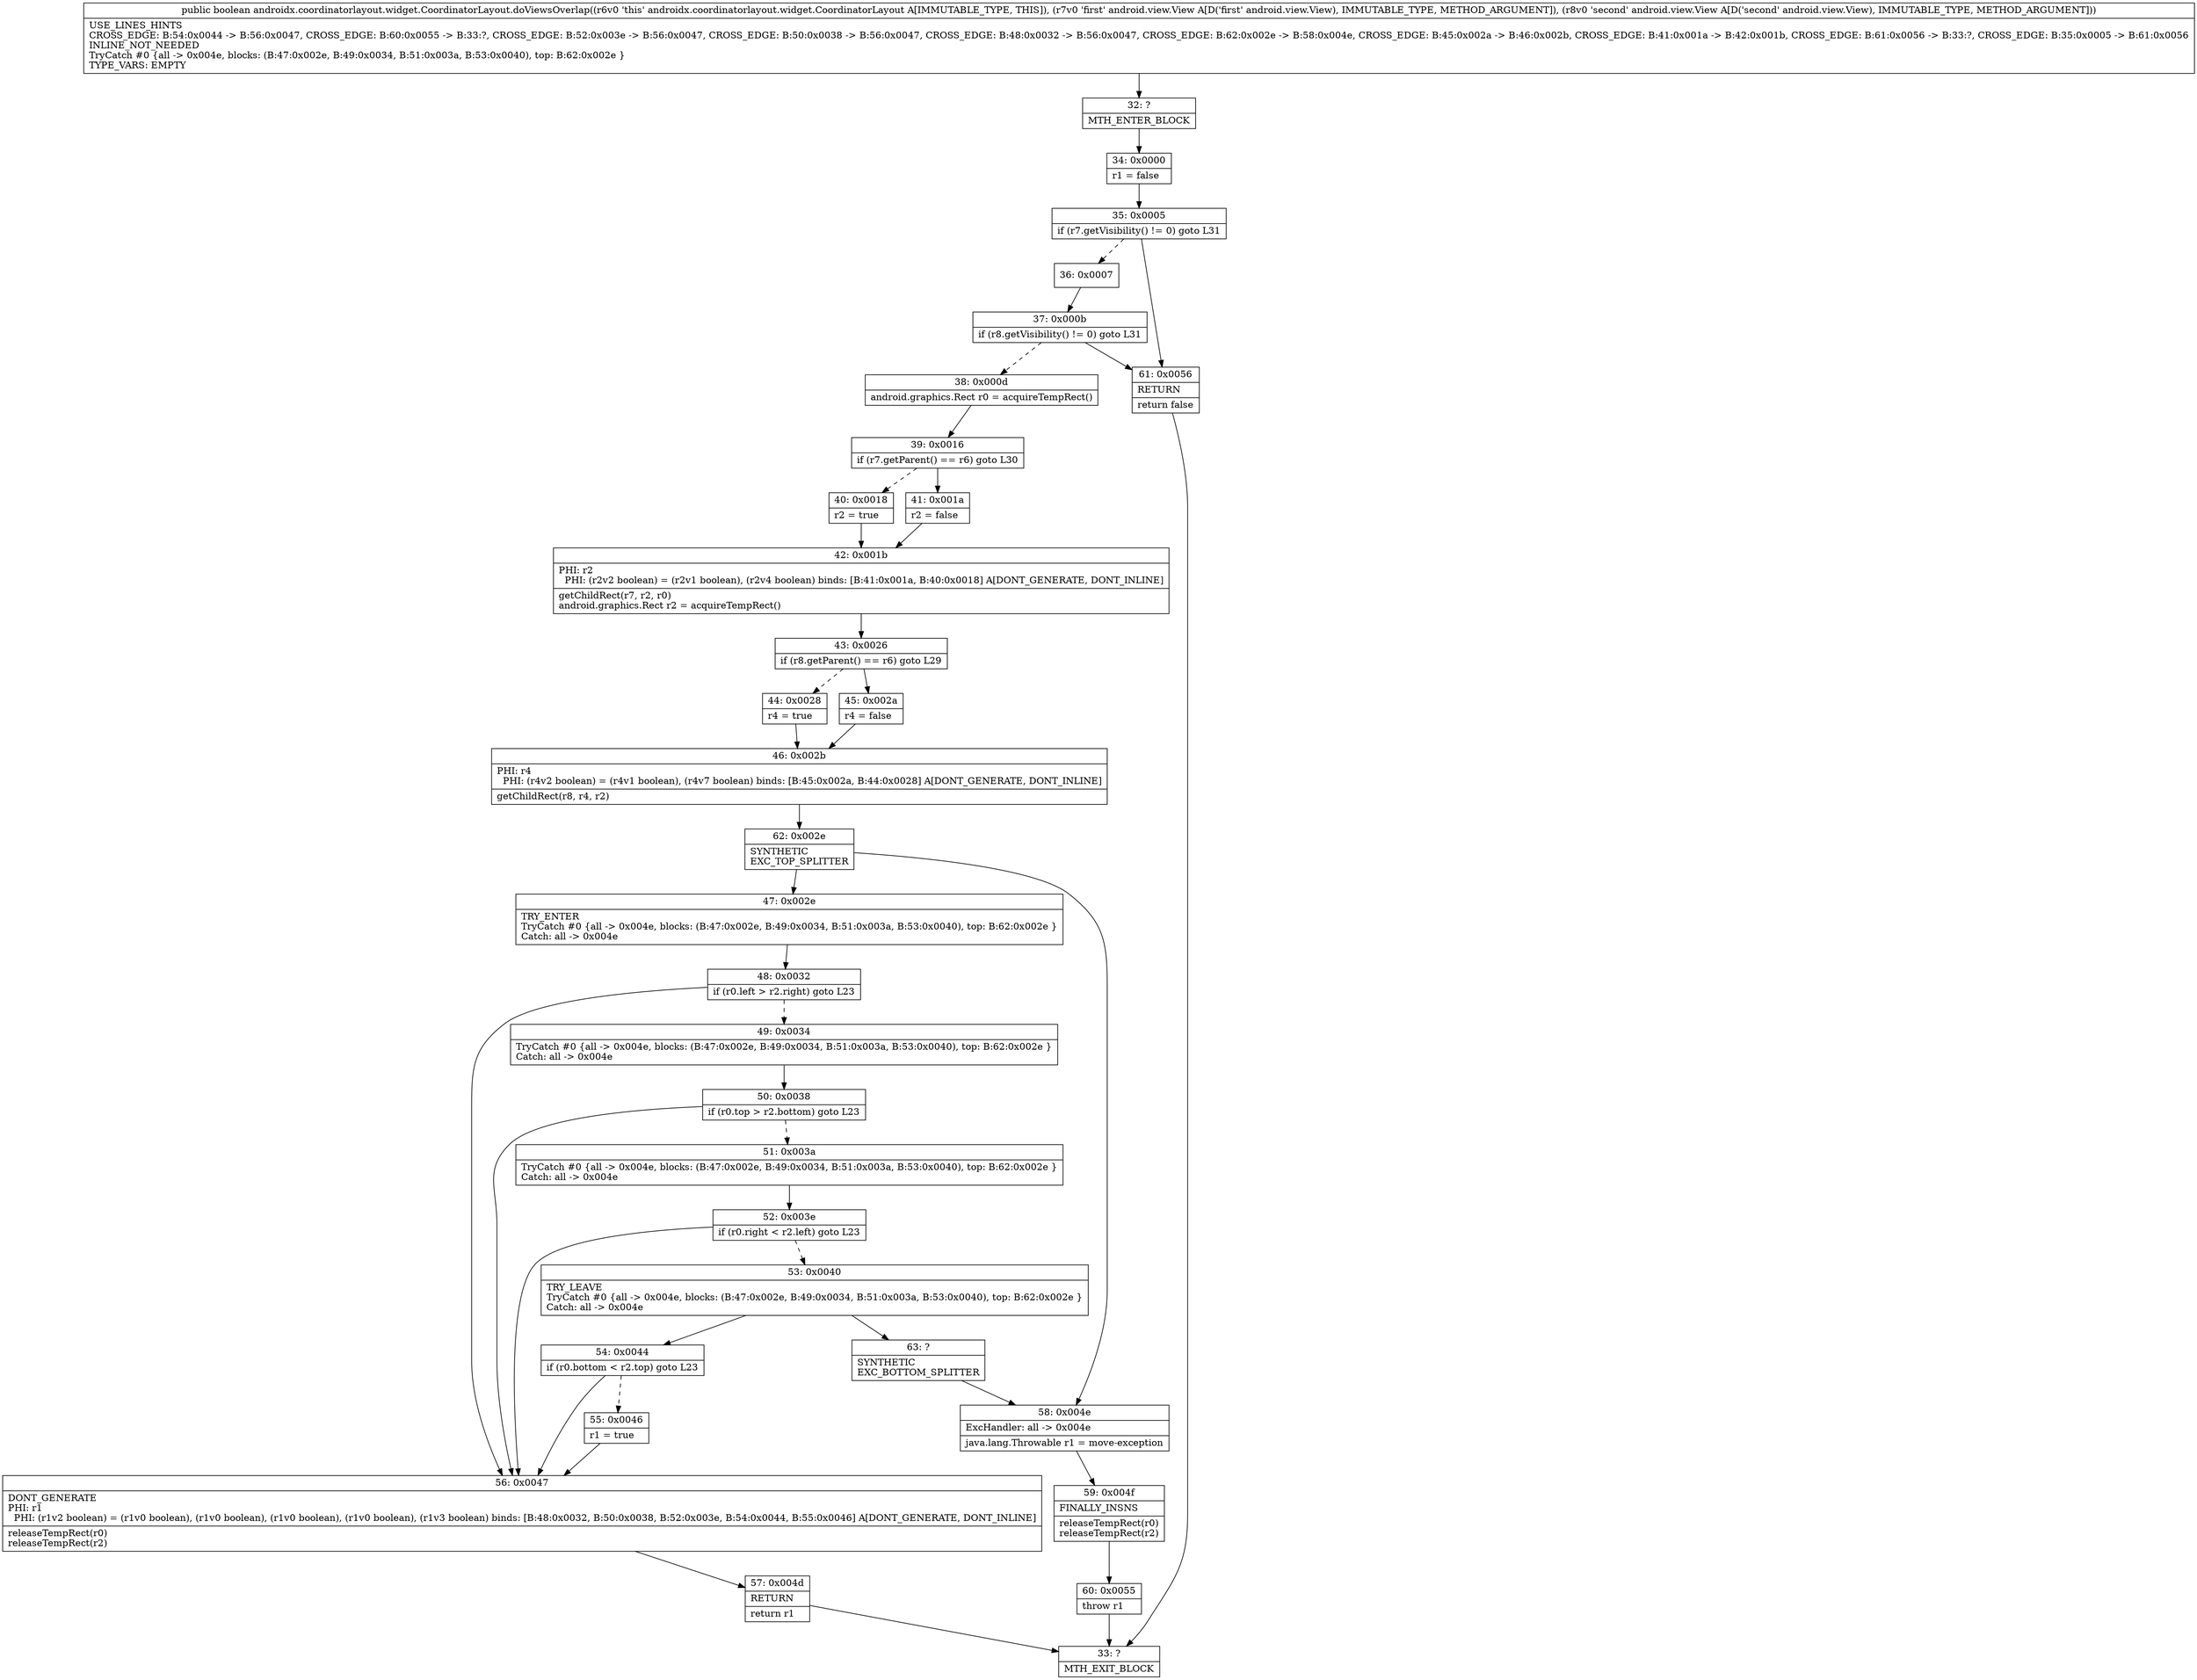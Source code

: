 digraph "CFG forandroidx.coordinatorlayout.widget.CoordinatorLayout.doViewsOverlap(Landroid\/view\/View;Landroid\/view\/View;)Z" {
Node_32 [shape=record,label="{32\:\ ?|MTH_ENTER_BLOCK\l}"];
Node_34 [shape=record,label="{34\:\ 0x0000|r1 = false\l}"];
Node_35 [shape=record,label="{35\:\ 0x0005|if (r7.getVisibility() != 0) goto L31\l}"];
Node_36 [shape=record,label="{36\:\ 0x0007}"];
Node_37 [shape=record,label="{37\:\ 0x000b|if (r8.getVisibility() != 0) goto L31\l}"];
Node_38 [shape=record,label="{38\:\ 0x000d|android.graphics.Rect r0 = acquireTempRect()\l}"];
Node_39 [shape=record,label="{39\:\ 0x0016|if (r7.getParent() == r6) goto L30\l}"];
Node_40 [shape=record,label="{40\:\ 0x0018|r2 = true\l}"];
Node_42 [shape=record,label="{42\:\ 0x001b|PHI: r2 \l  PHI: (r2v2 boolean) = (r2v1 boolean), (r2v4 boolean) binds: [B:41:0x001a, B:40:0x0018] A[DONT_GENERATE, DONT_INLINE]\l|getChildRect(r7, r2, r0)\landroid.graphics.Rect r2 = acquireTempRect()\l}"];
Node_43 [shape=record,label="{43\:\ 0x0026|if (r8.getParent() == r6) goto L29\l}"];
Node_44 [shape=record,label="{44\:\ 0x0028|r4 = true\l}"];
Node_46 [shape=record,label="{46\:\ 0x002b|PHI: r4 \l  PHI: (r4v2 boolean) = (r4v1 boolean), (r4v7 boolean) binds: [B:45:0x002a, B:44:0x0028] A[DONT_GENERATE, DONT_INLINE]\l|getChildRect(r8, r4, r2)\l}"];
Node_62 [shape=record,label="{62\:\ 0x002e|SYNTHETIC\lEXC_TOP_SPLITTER\l}"];
Node_47 [shape=record,label="{47\:\ 0x002e|TRY_ENTER\lTryCatch #0 \{all \-\> 0x004e, blocks: (B:47:0x002e, B:49:0x0034, B:51:0x003a, B:53:0x0040), top: B:62:0x002e \}\lCatch: all \-\> 0x004e\l}"];
Node_48 [shape=record,label="{48\:\ 0x0032|if (r0.left \> r2.right) goto L23\l}"];
Node_49 [shape=record,label="{49\:\ 0x0034|TryCatch #0 \{all \-\> 0x004e, blocks: (B:47:0x002e, B:49:0x0034, B:51:0x003a, B:53:0x0040), top: B:62:0x002e \}\lCatch: all \-\> 0x004e\l}"];
Node_50 [shape=record,label="{50\:\ 0x0038|if (r0.top \> r2.bottom) goto L23\l}"];
Node_51 [shape=record,label="{51\:\ 0x003a|TryCatch #0 \{all \-\> 0x004e, blocks: (B:47:0x002e, B:49:0x0034, B:51:0x003a, B:53:0x0040), top: B:62:0x002e \}\lCatch: all \-\> 0x004e\l}"];
Node_52 [shape=record,label="{52\:\ 0x003e|if (r0.right \< r2.left) goto L23\l}"];
Node_53 [shape=record,label="{53\:\ 0x0040|TRY_LEAVE\lTryCatch #0 \{all \-\> 0x004e, blocks: (B:47:0x002e, B:49:0x0034, B:51:0x003a, B:53:0x0040), top: B:62:0x002e \}\lCatch: all \-\> 0x004e\l}"];
Node_54 [shape=record,label="{54\:\ 0x0044|if (r0.bottom \< r2.top) goto L23\l}"];
Node_55 [shape=record,label="{55\:\ 0x0046|r1 = true\l}"];
Node_63 [shape=record,label="{63\:\ ?|SYNTHETIC\lEXC_BOTTOM_SPLITTER\l}"];
Node_56 [shape=record,label="{56\:\ 0x0047|DONT_GENERATE\lPHI: r1 \l  PHI: (r1v2 boolean) = (r1v0 boolean), (r1v0 boolean), (r1v0 boolean), (r1v0 boolean), (r1v3 boolean) binds: [B:48:0x0032, B:50:0x0038, B:52:0x003e, B:54:0x0044, B:55:0x0046] A[DONT_GENERATE, DONT_INLINE]\l|releaseTempRect(r0)\lreleaseTempRect(r2)\l}"];
Node_57 [shape=record,label="{57\:\ 0x004d|RETURN\l|return r1\l}"];
Node_33 [shape=record,label="{33\:\ ?|MTH_EXIT_BLOCK\l}"];
Node_58 [shape=record,label="{58\:\ 0x004e|ExcHandler: all \-\> 0x004e\l|java.lang.Throwable r1 = move\-exception\l}"];
Node_59 [shape=record,label="{59\:\ 0x004f|FINALLY_INSNS\l|releaseTempRect(r0)\lreleaseTempRect(r2)\l}"];
Node_60 [shape=record,label="{60\:\ 0x0055|throw r1\l}"];
Node_45 [shape=record,label="{45\:\ 0x002a|r4 = false\l}"];
Node_41 [shape=record,label="{41\:\ 0x001a|r2 = false\l}"];
Node_61 [shape=record,label="{61\:\ 0x0056|RETURN\l|return false\l}"];
MethodNode[shape=record,label="{public boolean androidx.coordinatorlayout.widget.CoordinatorLayout.doViewsOverlap((r6v0 'this' androidx.coordinatorlayout.widget.CoordinatorLayout A[IMMUTABLE_TYPE, THIS]), (r7v0 'first' android.view.View A[D('first' android.view.View), IMMUTABLE_TYPE, METHOD_ARGUMENT]), (r8v0 'second' android.view.View A[D('second' android.view.View), IMMUTABLE_TYPE, METHOD_ARGUMENT]))  | USE_LINES_HINTS\lCROSS_EDGE: B:54:0x0044 \-\> B:56:0x0047, CROSS_EDGE: B:60:0x0055 \-\> B:33:?, CROSS_EDGE: B:52:0x003e \-\> B:56:0x0047, CROSS_EDGE: B:50:0x0038 \-\> B:56:0x0047, CROSS_EDGE: B:48:0x0032 \-\> B:56:0x0047, CROSS_EDGE: B:62:0x002e \-\> B:58:0x004e, CROSS_EDGE: B:45:0x002a \-\> B:46:0x002b, CROSS_EDGE: B:41:0x001a \-\> B:42:0x001b, CROSS_EDGE: B:61:0x0056 \-\> B:33:?, CROSS_EDGE: B:35:0x0005 \-\> B:61:0x0056\lINLINE_NOT_NEEDED\lTryCatch #0 \{all \-\> 0x004e, blocks: (B:47:0x002e, B:49:0x0034, B:51:0x003a, B:53:0x0040), top: B:62:0x002e \}\lTYPE_VARS: EMPTY\l}"];
MethodNode -> Node_32;Node_32 -> Node_34;
Node_34 -> Node_35;
Node_35 -> Node_36[style=dashed];
Node_35 -> Node_61;
Node_36 -> Node_37;
Node_37 -> Node_38[style=dashed];
Node_37 -> Node_61;
Node_38 -> Node_39;
Node_39 -> Node_40[style=dashed];
Node_39 -> Node_41;
Node_40 -> Node_42;
Node_42 -> Node_43;
Node_43 -> Node_44[style=dashed];
Node_43 -> Node_45;
Node_44 -> Node_46;
Node_46 -> Node_62;
Node_62 -> Node_47;
Node_62 -> Node_58;
Node_47 -> Node_48;
Node_48 -> Node_49[style=dashed];
Node_48 -> Node_56;
Node_49 -> Node_50;
Node_50 -> Node_51[style=dashed];
Node_50 -> Node_56;
Node_51 -> Node_52;
Node_52 -> Node_53[style=dashed];
Node_52 -> Node_56;
Node_53 -> Node_54;
Node_53 -> Node_63;
Node_54 -> Node_55[style=dashed];
Node_54 -> Node_56;
Node_55 -> Node_56;
Node_63 -> Node_58;
Node_56 -> Node_57;
Node_57 -> Node_33;
Node_58 -> Node_59;
Node_59 -> Node_60;
Node_60 -> Node_33;
Node_45 -> Node_46;
Node_41 -> Node_42;
Node_61 -> Node_33;
}

